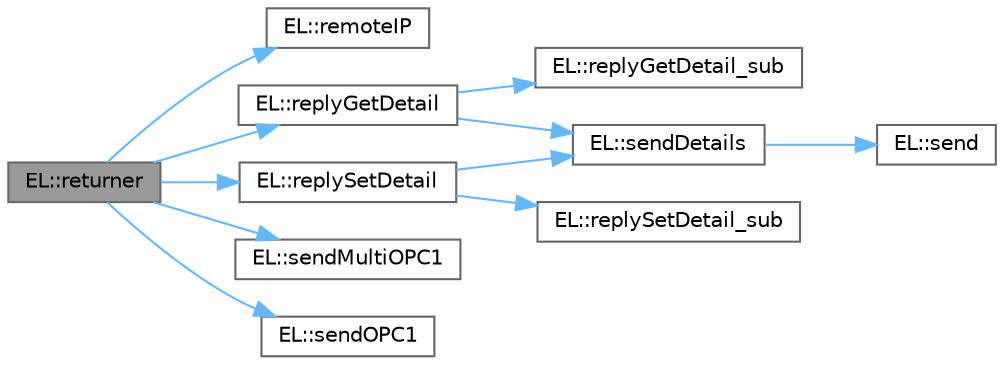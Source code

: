 digraph "EL::returner"
{
 // LATEX_PDF_SIZE
  bgcolor="transparent";
  edge [fontname=Helvetica,fontsize=10,labelfontname=Helvetica,labelfontsize=10];
  node [fontname=Helvetica,fontsize=10,shape=box,height=0.2,width=0.4];
  rankdir="LR";
  Node1 [label="EL::returner",height=0.2,width=0.4,color="gray40", fillcolor="grey60", style="filled", fontcolor="black",tooltip=" "];
  Node1 -> Node2 [color="steelblue1",style="solid"];
  Node2 [label="EL::remoteIP",height=0.2,width=0.4,color="grey40", fillcolor="white", style="filled",URL="$class_e_l.html#afb8d61da0fa657758fb4231f061337fc",tooltip="受信データの送信元を取得する"];
  Node1 -> Node3 [color="steelblue1",style="solid"];
  Node3 [label="EL::replyGetDetail",height=0.2,width=0.4,color="grey40", fillcolor="white", style="filled",URL="$class_e_l.html#a7c323a2e5634104f38317521d4c0a239",tooltip="Getに対して複数OPCにも対応して返答する内部関数"];
  Node3 -> Node4 [color="steelblue1",style="solid"];
  Node4 [label="EL::replyGetDetail_sub",height=0.2,width=0.4,color="grey40", fillcolor="white", style="filled",URL="$class_e_l.html#a1d6a20d4d498936b3afe2bcfad10f268",tooltip="EOJとEPCを指定したとき、そのプロパティ（EDT）があるかチェックする内部関数"];
  Node3 -> Node5 [color="steelblue1",style="solid"];
  Node5 [label="EL::sendDetails",height=0.2,width=0.4,color="grey40", fillcolor="white", style="filled",URL="$class_e_l.html#a558f0e1b780b266d05ad73a57f991029",tooltip="複数のEPCで送信する場合はこれを使う"];
  Node5 -> Node6 [color="steelblue1",style="solid"];
  Node6 [label="EL::send",height=0.2,width=0.4,color="grey40", fillcolor="white", style="filled",URL="$class_e_l.html#a58b950847b38135814429193175b9b72",tooltip="IP指定による送信"];
  Node1 -> Node7 [color="steelblue1",style="solid"];
  Node7 [label="EL::replySetDetail",height=0.2,width=0.4,color="grey40", fillcolor="white", style="filled",URL="$class_e_l.html#a14175763153b18bcd3efa044e2e303ee",tooltip="Setに対して複数OPCにも対応して返答する内部関数"];
  Node7 -> Node8 [color="steelblue1",style="solid"];
  Node8 [label="EL::replySetDetail_sub",height=0.2,width=0.4,color="grey40", fillcolor="white", style="filled",URL="$class_e_l.html#a1a090418c3fe0bac57f15a82bc206d69",tooltip="EOJとEPCを指定したとき、そのプロパティ（EDT）があるかチェックする内部関数"];
  Node7 -> Node5 [color="steelblue1",style="solid"];
  Node1 -> Node9 [color="steelblue1",style="solid"];
  Node9 [label="EL::sendMultiOPC1",height=0.2,width=0.4,color="grey40", fillcolor="white", style="filled",URL="$class_e_l.html#af07cdb8adb9646ce1de478989c53034e",tooltip=" "];
  Node1 -> Node10 [color="steelblue1",style="solid"];
  Node10 [label="EL::sendOPC1",height=0.2,width=0.4,color="grey40", fillcolor="white", style="filled",URL="$class_e_l.html#ac68ea0b0b0d356a1d6931aca75d1c65d",tooltip=" "];
}
